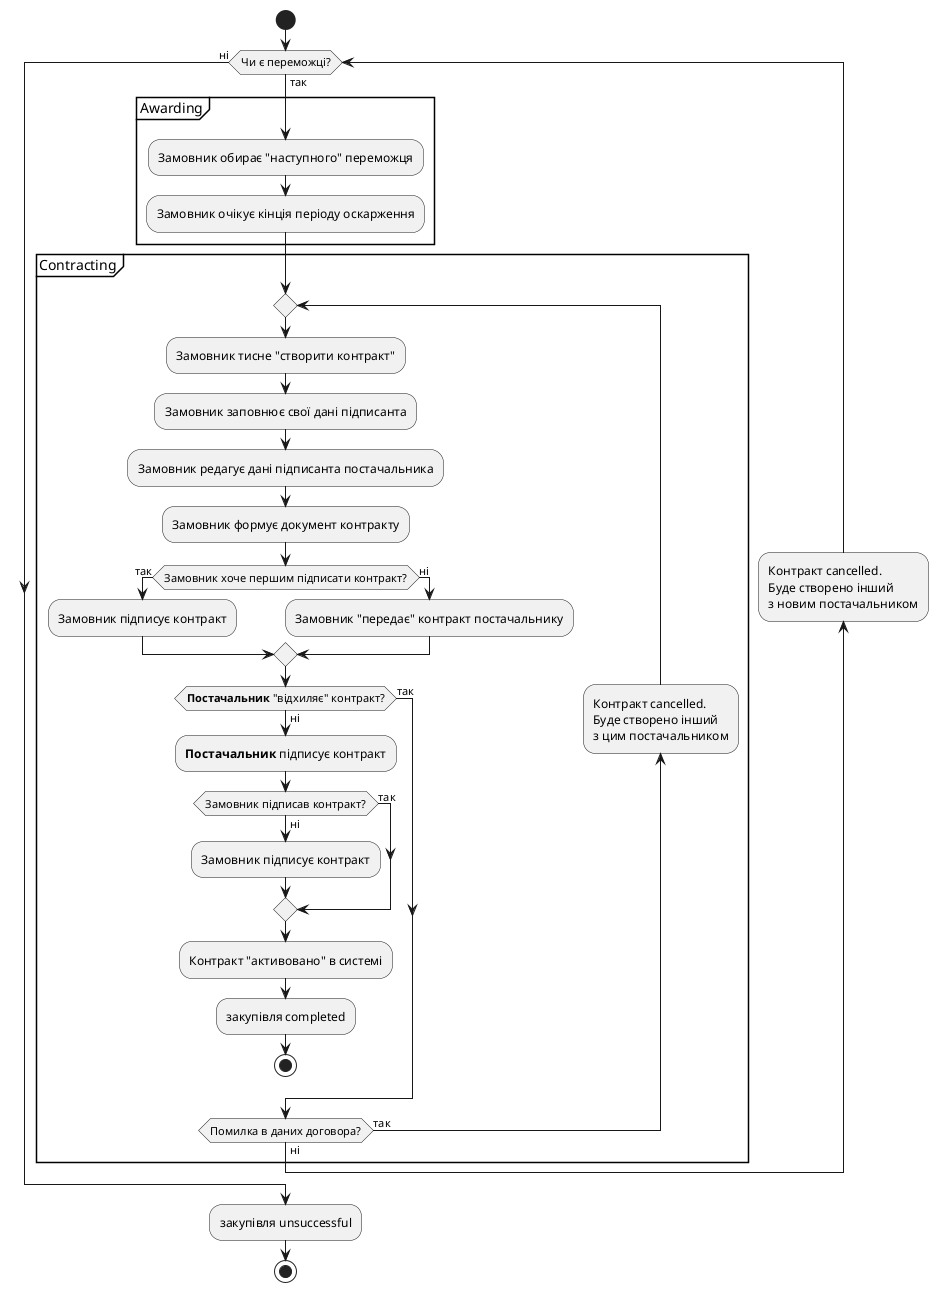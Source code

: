 @startuml
start

while (Чи є переможці?) is (так)


  partition Awarding {
        label awarding
        :Замовник обирає "наступного" переможця;
        :Замовник очікує кінція періоду оскарження;
    }

    partition Contracting {
        repeat
        :Замовник тисне "створити контракт";
        :Замовник заповнює свої дані підписанта;
        :Замовник редагує дані підписанта постачальника;
        :Замовник формує документ контракту;

        if (Замовник хоче першим підписати контракт?) then (так)
            :Замовник підписує контракт;
        else (ні)
            :Замовник "передає" контракт постачальнику;
        endif


        if (**Постачальник** "відхиляє" контракт?) then (ні)
              :**Постачальник** підписує контракт;

              if (Замовник підписав контракт?) then (так)
              else (ні)
                    :Замовник підписує контракт;
              endif

              :Контракт "активовано" в системі;
              :закупівля completed;
              stop
        else (так)
        endif

        backward:Контракт cancelled.\nБуде створено інший\nз цим постачальником;
        repeat while (Помилка в даних договора?) is (так) not (ні);

    }

backward:Контракт cancelled.\nБуде створено інший\nз новим постачальником;
endwhile (ні)
:закупівля unsuccessful;
stop




@enduml